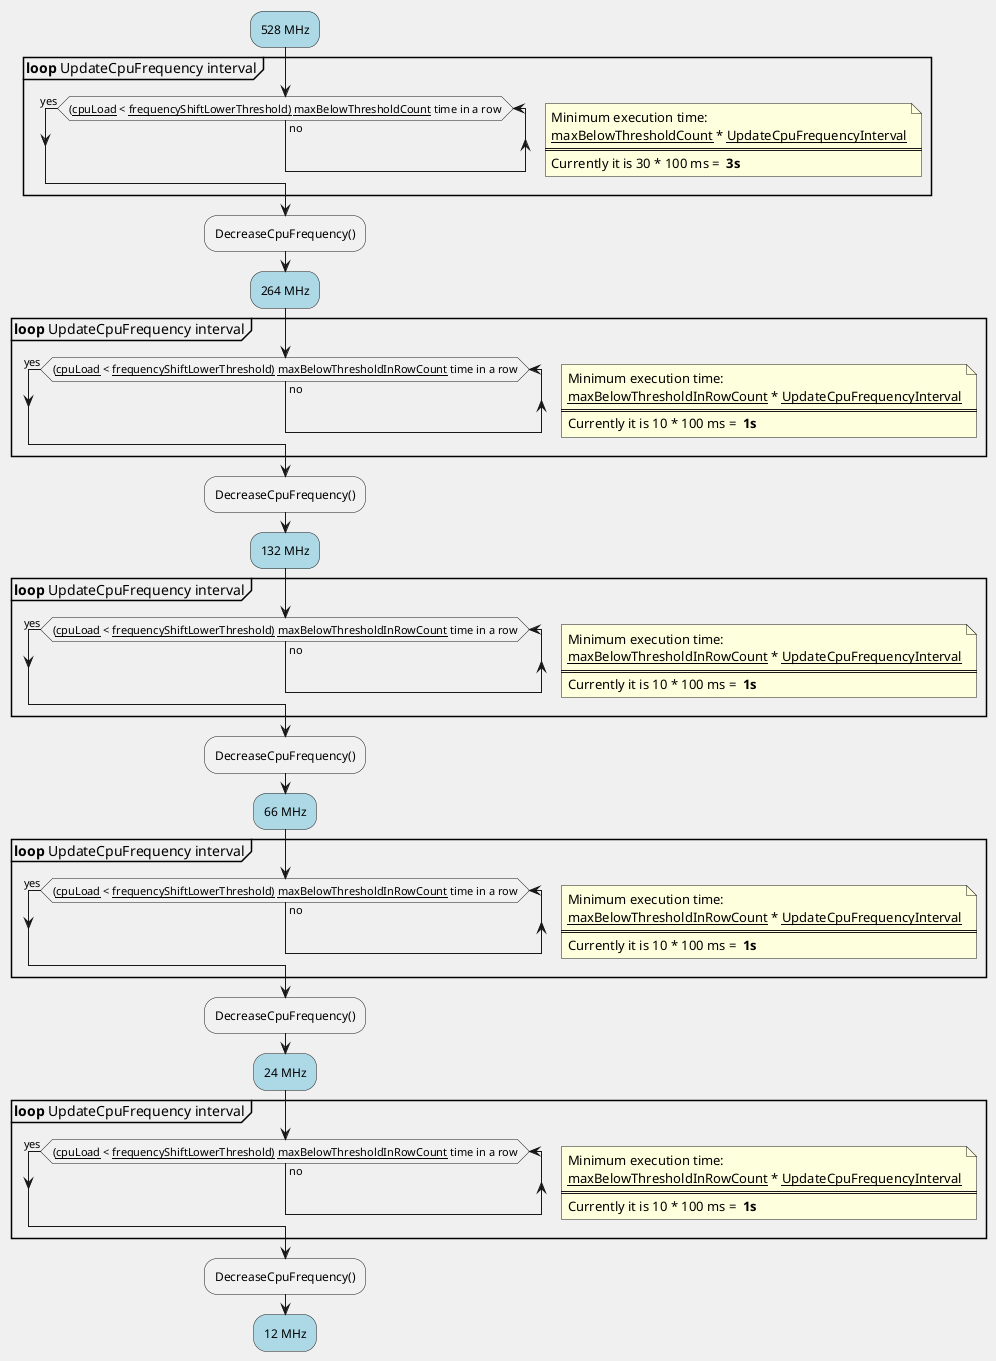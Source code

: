 @startuml
skinparam BackgroundColor F0F0F0

#lightblue :528 MHz;

partition "**loop** UpdateCpuFrequency interval" {
	while ((__cpuLoad__ < __frequencyShiftLowerThreshold)__ __maxBelowThresholdCount__ time in a row) is (no)
	
	endwhile (yes)
	
	note right
	  Minimum execution time:
	  __maxBelowThresholdCount__ * __UpdateCpuFrequencyInterval__
	  ====
	  Currently it is 30 * 100 ms = <b> 3s </b>
	end note
}

:DecreaseCpuFrequency();

#lightblue :264 MHz;

partition "**loop** UpdateCpuFrequency interval" {
	while ((__cpuLoad__ < __frequencyShiftLowerThreshold)__ __maxBelowThresholdInRowCount__ time in a row) is (no)
	
	endwhile (yes)
	
	note right
	  Minimum execution time:
	  __maxBelowThresholdInRowCount__ * __UpdateCpuFrequencyInterval__
	  ====
	  Currently it is 10 * 100 ms = <b> 1s </b>
	end note
}

:DecreaseCpuFrequency();

#lightblue :132 MHz;

partition "**loop** UpdateCpuFrequency interval" {
	while ((__cpuLoad__ < __frequencyShiftLowerThreshold)__ __maxBelowThresholdInRowCount__ time in a row) is (no)
	
	endwhile (yes)
	
	note right
	  Minimum execution time:
	  __maxBelowThresholdInRowCount__ * __UpdateCpuFrequencyInterval__
	  ====
	  Currently it is 10 * 100 ms = <b> 1s </b>
	end note	
}
:DecreaseCpuFrequency();

#lightblue :66 MHz;

partition "**loop** UpdateCpuFrequency interval" {
	while ((__cpuLoad__ < __frequencyShiftLowerThreshold)__ __maxBelowThresholdInRowCount__ time in a row) is (no)
	
	endwhile (yes)
	
	note right
	  Minimum execution time:
	  __maxBelowThresholdInRowCount__ * __UpdateCpuFrequencyInterval__
	  ====
	  Currently it is 10 * 100 ms = <b> 1s </b>
	end note	
}
:DecreaseCpuFrequency();

#lightblue :24 MHz;

partition "**loop** UpdateCpuFrequency interval" {
	while ((__cpuLoad__ < __frequencyShiftLowerThreshold)__ __maxBelowThresholdInRowCount__ time in a row) is (no)
	
	endwhile (yes)
	
	note right
	  Minimum execution time:
	  __maxBelowThresholdInRowCount__ * __UpdateCpuFrequencyInterval__
	  ====
	  Currently it is 10 * 100 ms = <b> 1s </b>
	end note	
}
:DecreaseCpuFrequency();

#lightblue :12 MHz;


@enduml
